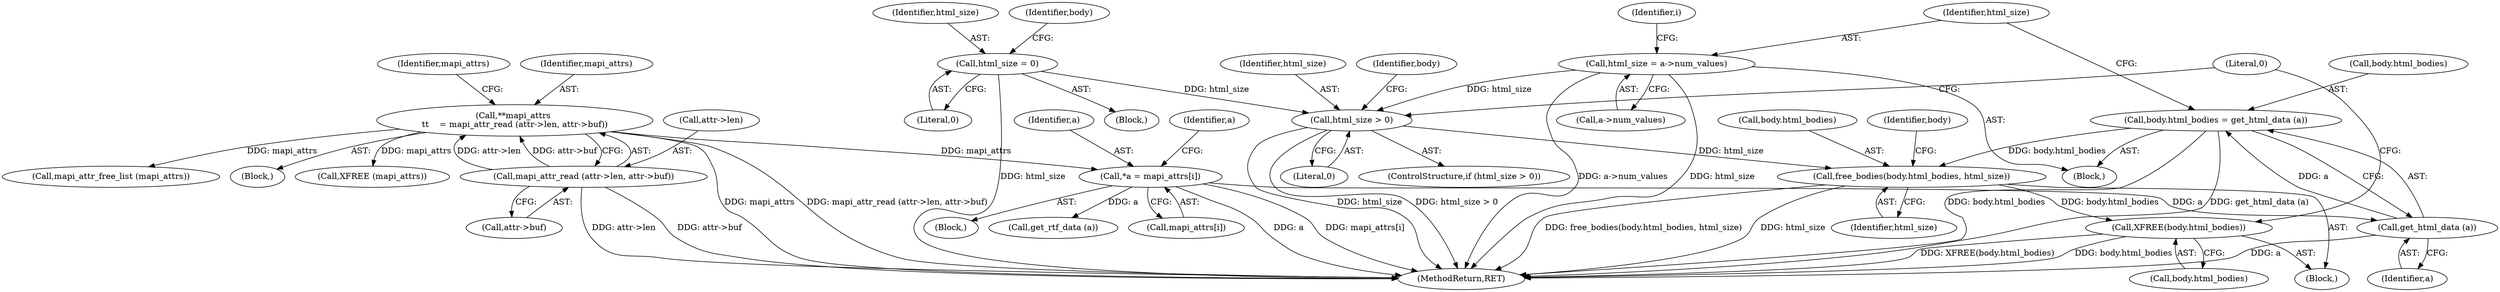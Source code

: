 digraph "0_tnef_8dccf79857ceeb7a6d3e42c1e762e7b865d5344d_1@API" {
"1000437" [label="(Call,free_bodies(body.html_bodies, html_size))"];
"1000264" [label="(Call,body.html_bodies = get_html_data (a))"];
"1000268" [label="(Call,get_html_data (a))"];
"1000252" [label="(Call,*a = mapi_attrs[i])"];
"1000228" [label="(Call,**mapi_attrs \n\t\t    = mapi_attr_read (attr->len, attr->buf))"];
"1000230" [label="(Call,mapi_attr_read (attr->len, attr->buf))"];
"1000433" [label="(Call,html_size > 0)"];
"1000131" [label="(Call,html_size = 0)"];
"1000270" [label="(Call,html_size = a->num_values)"];
"1000442" [label="(Call,XFREE(body.html_bodies))"];
"1000133" [label="(Literal,0)"];
"1000294" [label="(Call,mapi_attr_free_list (mapi_attrs))"];
"1000438" [label="(Call,body.html_bodies)"];
"1000226" [label="(Block,)"];
"1000254" [label="(Call,mapi_attrs[i])"];
"1000265" [label="(Call,body.html_bodies)"];
"1000137" [label="(Identifier,body)"];
"1000443" [label="(Call,body.html_bodies)"];
"1000436" [label="(Block,)"];
"1000252" [label="(Call,*a = mapi_attrs[i])"];
"1000435" [label="(Literal,0)"];
"1000264" [label="(Call,body.html_bodies = get_html_data (a))"];
"1000296" [label="(Call,XFREE (mapi_attrs))"];
"1000253" [label="(Identifier,a)"];
"1000115" [label="(Block,)"];
"1000433" [label="(Call,html_size > 0)"];
"1000230" [label="(Call,mapi_attr_read (attr->len, attr->buf))"];
"1000439" [label="(Identifier,body)"];
"1000447" [label="(Literal,0)"];
"1000269" [label="(Identifier,a)"];
"1000250" [label="(Block,)"];
"1000441" [label="(Identifier,html_size)"];
"1000272" [label="(Call,a->num_values)"];
"1000234" [label="(Call,attr->buf)"];
"1000442" [label="(Call,XFREE(body.html_bodies))"];
"1000229" [label="(Identifier,mapi_attrs)"];
"1000249" [label="(Identifier,i)"];
"1000432" [label="(ControlStructure,if (html_size > 0))"];
"1000231" [label="(Call,attr->len)"];
"1000260" [label="(Identifier,a)"];
"1000437" [label="(Call,free_bodies(body.html_bodies, html_size))"];
"1000228" [label="(Call,**mapi_attrs \n\t\t    = mapi_attr_read (attr->len, attr->buf))"];
"1000271" [label="(Identifier,html_size)"];
"1000238" [label="(Identifier,mapi_attrs)"];
"1000287" [label="(Call,get_rtf_data (a))"];
"1000132" [label="(Identifier,html_size)"];
"1000268" [label="(Call,get_html_data (a))"];
"1000434" [label="(Identifier,html_size)"];
"1000448" [label="(MethodReturn,RET)"];
"1000444" [label="(Identifier,body)"];
"1000131" [label="(Call,html_size = 0)"];
"1000270" [label="(Call,html_size = a->num_values)"];
"1000263" [label="(Block,)"];
"1000437" -> "1000436"  [label="AST: "];
"1000437" -> "1000441"  [label="CFG: "];
"1000438" -> "1000437"  [label="AST: "];
"1000441" -> "1000437"  [label="AST: "];
"1000444" -> "1000437"  [label="CFG: "];
"1000437" -> "1000448"  [label="DDG: free_bodies(body.html_bodies, html_size)"];
"1000437" -> "1000448"  [label="DDG: html_size"];
"1000264" -> "1000437"  [label="DDG: body.html_bodies"];
"1000433" -> "1000437"  [label="DDG: html_size"];
"1000437" -> "1000442"  [label="DDG: body.html_bodies"];
"1000264" -> "1000263"  [label="AST: "];
"1000264" -> "1000268"  [label="CFG: "];
"1000265" -> "1000264"  [label="AST: "];
"1000268" -> "1000264"  [label="AST: "];
"1000271" -> "1000264"  [label="CFG: "];
"1000264" -> "1000448"  [label="DDG: body.html_bodies"];
"1000264" -> "1000448"  [label="DDG: get_html_data (a)"];
"1000268" -> "1000264"  [label="DDG: a"];
"1000268" -> "1000269"  [label="CFG: "];
"1000269" -> "1000268"  [label="AST: "];
"1000268" -> "1000448"  [label="DDG: a"];
"1000252" -> "1000268"  [label="DDG: a"];
"1000252" -> "1000250"  [label="AST: "];
"1000252" -> "1000254"  [label="CFG: "];
"1000253" -> "1000252"  [label="AST: "];
"1000254" -> "1000252"  [label="AST: "];
"1000260" -> "1000252"  [label="CFG: "];
"1000252" -> "1000448"  [label="DDG: a"];
"1000252" -> "1000448"  [label="DDG: mapi_attrs[i]"];
"1000228" -> "1000252"  [label="DDG: mapi_attrs"];
"1000252" -> "1000287"  [label="DDG: a"];
"1000228" -> "1000226"  [label="AST: "];
"1000228" -> "1000230"  [label="CFG: "];
"1000229" -> "1000228"  [label="AST: "];
"1000230" -> "1000228"  [label="AST: "];
"1000238" -> "1000228"  [label="CFG: "];
"1000228" -> "1000448"  [label="DDG: mapi_attrs"];
"1000228" -> "1000448"  [label="DDG: mapi_attr_read (attr->len, attr->buf)"];
"1000230" -> "1000228"  [label="DDG: attr->len"];
"1000230" -> "1000228"  [label="DDG: attr->buf"];
"1000228" -> "1000294"  [label="DDG: mapi_attrs"];
"1000228" -> "1000296"  [label="DDG: mapi_attrs"];
"1000230" -> "1000234"  [label="CFG: "];
"1000231" -> "1000230"  [label="AST: "];
"1000234" -> "1000230"  [label="AST: "];
"1000230" -> "1000448"  [label="DDG: attr->len"];
"1000230" -> "1000448"  [label="DDG: attr->buf"];
"1000433" -> "1000432"  [label="AST: "];
"1000433" -> "1000435"  [label="CFG: "];
"1000434" -> "1000433"  [label="AST: "];
"1000435" -> "1000433"  [label="AST: "];
"1000439" -> "1000433"  [label="CFG: "];
"1000447" -> "1000433"  [label="CFG: "];
"1000433" -> "1000448"  [label="DDG: html_size"];
"1000433" -> "1000448"  [label="DDG: html_size > 0"];
"1000131" -> "1000433"  [label="DDG: html_size"];
"1000270" -> "1000433"  [label="DDG: html_size"];
"1000131" -> "1000115"  [label="AST: "];
"1000131" -> "1000133"  [label="CFG: "];
"1000132" -> "1000131"  [label="AST: "];
"1000133" -> "1000131"  [label="AST: "];
"1000137" -> "1000131"  [label="CFG: "];
"1000131" -> "1000448"  [label="DDG: html_size"];
"1000270" -> "1000263"  [label="AST: "];
"1000270" -> "1000272"  [label="CFG: "];
"1000271" -> "1000270"  [label="AST: "];
"1000272" -> "1000270"  [label="AST: "];
"1000249" -> "1000270"  [label="CFG: "];
"1000270" -> "1000448"  [label="DDG: a->num_values"];
"1000270" -> "1000448"  [label="DDG: html_size"];
"1000442" -> "1000436"  [label="AST: "];
"1000442" -> "1000443"  [label="CFG: "];
"1000443" -> "1000442"  [label="AST: "];
"1000447" -> "1000442"  [label="CFG: "];
"1000442" -> "1000448"  [label="DDG: XFREE(body.html_bodies)"];
"1000442" -> "1000448"  [label="DDG: body.html_bodies"];
}
